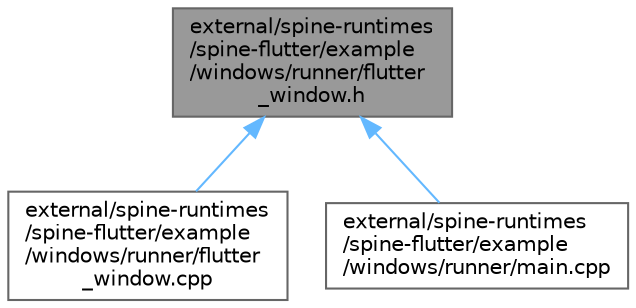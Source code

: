 digraph "external/spine-runtimes/spine-flutter/example/windows/runner/flutter_window.h"
{
 // LATEX_PDF_SIZE
  bgcolor="transparent";
  edge [fontname=Helvetica,fontsize=10,labelfontname=Helvetica,labelfontsize=10];
  node [fontname=Helvetica,fontsize=10,shape=box,height=0.2,width=0.4];
  Node1 [id="Node000001",label="external/spine-runtimes\l/spine-flutter/example\l/windows/runner/flutter\l_window.h",height=0.2,width=0.4,color="gray40", fillcolor="grey60", style="filled", fontcolor="black",tooltip=" "];
  Node1 -> Node2 [id="edge1_Node000001_Node000002",dir="back",color="steelblue1",style="solid",tooltip=" "];
  Node2 [id="Node000002",label="external/spine-runtimes\l/spine-flutter/example\l/windows/runner/flutter\l_window.cpp",height=0.2,width=0.4,color="grey40", fillcolor="white", style="filled",URL="$flutter__window_8cpp.html",tooltip=" "];
  Node1 -> Node3 [id="edge2_Node000001_Node000003",dir="back",color="steelblue1",style="solid",tooltip=" "];
  Node3 [id="Node000003",label="external/spine-runtimes\l/spine-flutter/example\l/windows/runner/main.cpp",height=0.2,width=0.4,color="grey40", fillcolor="white", style="filled",URL="$external_2spine-runtimes_2spine-flutter_2example_2windows_2runner_2main_8cpp.html",tooltip=" "];
}

